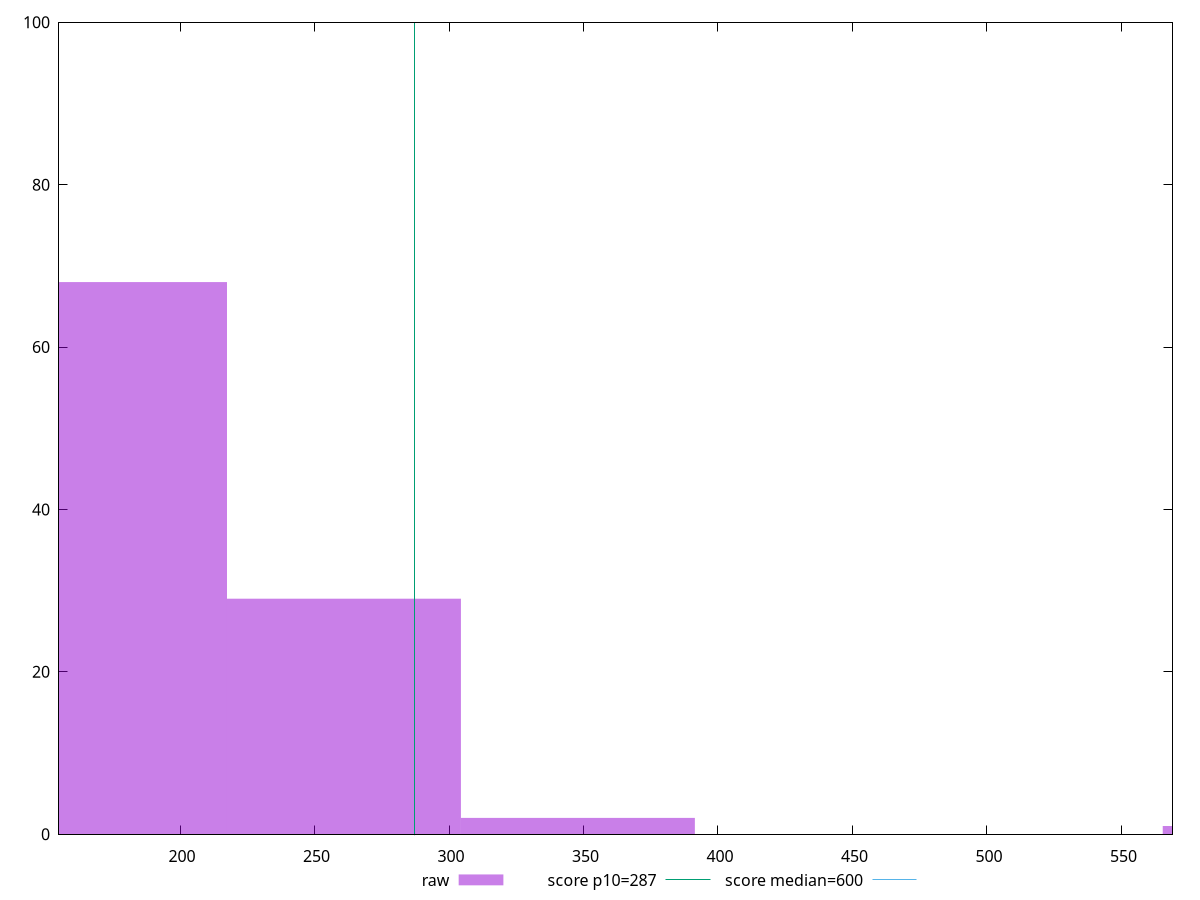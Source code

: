 reset

$raw <<EOF
608.8606006660135 1
260.9402574282915 29
173.960171618861 68
347.920343237722 2
EOF

set key outside below
set boxwidth 86.9800858094305
set xrange [154.98999999999978:569.0000000000005]
set yrange [0:100]
set trange [0:100]
set style fill transparent solid 0.5 noborder

set parametric
set terminal svg size 640, 490 enhanced background rgb 'white'
set output "reports/report_00033_2021-03-01T14-23-16.841Z/total-blocking-time/samples/astro-inner-cached/raw/histogram.svg"

plot $raw title "raw" with boxes, \
     287,t title "score p10=287", \
     600,t title "score median=600"

reset
